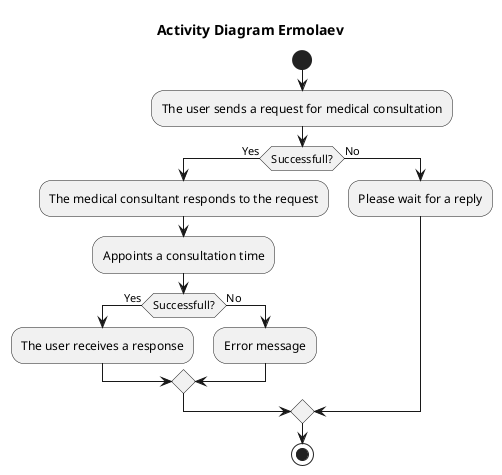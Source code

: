 @startuml
title Activity Diagram Ermolaev

start
:The user sends a request for medical consultation;
if (Successfull?) then (Yes)
  :The medical consultant responds to the request;
  :Appoints a consultation time;
  if (Successfull?) then (Yes)
    :The user receives a response;
  else (No)
    :Error message;
  endif
else (No)
  :Please wait for a reply;
endif
stop

@enduml
